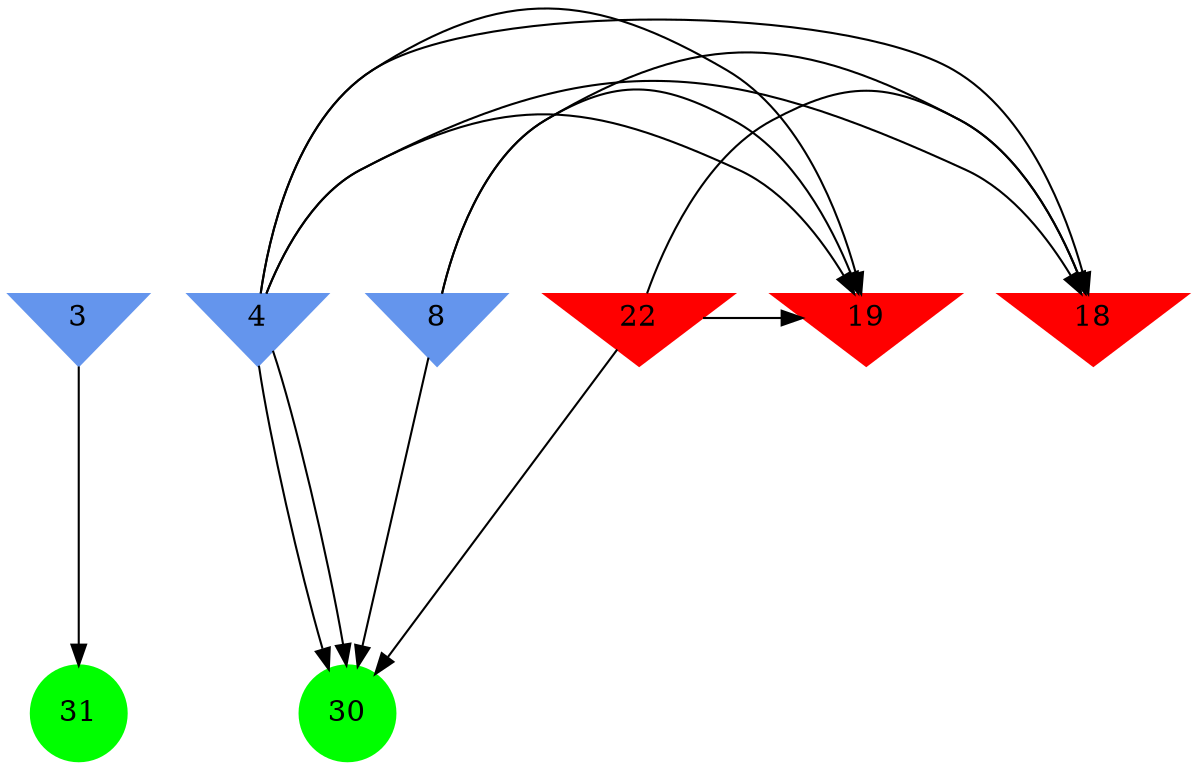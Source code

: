 digraph brain {
	ranksep=2.0;
	3 [shape=invtriangle,style=filled,color=cornflowerblue];
	4 [shape=invtriangle,style=filled,color=cornflowerblue];
	8 [shape=invtriangle,style=filled,color=cornflowerblue];
	18 [shape=invtriangle,style=filled,color=red];
	19 [shape=invtriangle,style=filled,color=red];
	22 [shape=invtriangle,style=filled,color=red];
	30 [shape=circle,style=filled,color=green];
	31 [shape=circle,style=filled,color=green];
	22	->	30;
	22	->	18;
	22	->	19;
	8	->	30;
	8	->	18;
	8	->	19;
	4	->	30;
	4	->	18;
	4	->	19;
	4	->	30;
	4	->	18;
	4	->	19;
	3	->	31;
	{ rank=same; 3; 4; 8; 18; 19; 22; }
	{ rank=same; }
	{ rank=same; 30; 31; }
}
